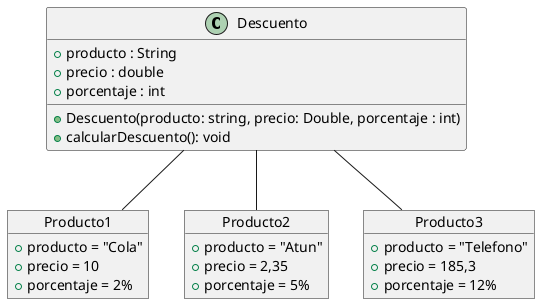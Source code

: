 @startuml

class Descuento{
+ producto : String
+ precio : double
+ porcentaje : int
+ Descuento(producto: string, precio: Double, porcentaje : int)
+ calcularDescuento(): void
}

object Producto1{
+ producto = "Cola"
+ precio = 10
+ porcentaje = 2%
}
object Producto2{
+ producto = "Atun"
+ precio = 2,35
+ porcentaje = 5%
}
object Producto3{
+ producto = "Telefono"
+ precio = 185,3
+ porcentaje = 12%
}

Descuento -- Producto1
Descuento -- Producto2
Descuento -- Producto3


@enduml